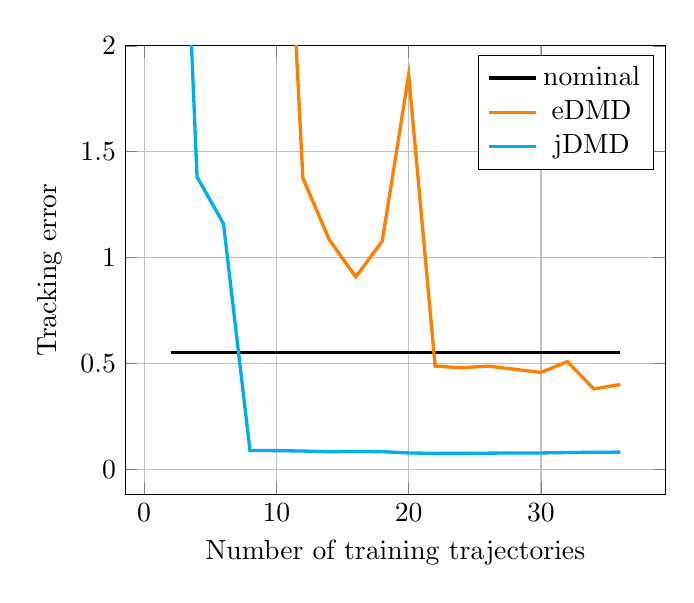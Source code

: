 % Recommended preamble:
\begin{tikzpicture}
\begin{axis}[xmajorgrids, ymajorgrids, xlabel={Number of training trajectories}, ylabel={Tracking error}, ymax={2.0}]
    \addplot+[no marks, very thick, color={black}]
        coordinates {
            (2,0.553)
            (4,0.553)
            (6,0.553)
            (8,0.553)
            (10,0.553)
            (12,0.553)
            (14,0.553)
            (16,0.553)
            (18,0.553)
            (20,0.553)
            (22,0.553)
            (24,0.553)
            (26,0.553)
            (28,0.553)
            (30,0.553)
            (32,0.553)
            (34,0.553)
            (36,0.553)
        }
        ;
    \addplot+[no marks, very thick, color={orange}]
        coordinates {
            (2,16.997)
            (4,84.534)
            (6,4.172)
            (8,3.1)
            (10,3.831)
            (12,1.376)
            (14,1.084)
            (16,0.909)
            (18,1.078)
            (20,1.863)
            (22,0.488)
            (24,0.48)
            (26,0.488)
            (28,0.473)
            (30,0.458)
            (32,0.509)
            (34,0.38)
            (36,0.401)
        }
        ;
    \addplot+[no marks, very thick, color={cyan}]
        coordinates {
            (2,4.334)
            (4,1.381)
            (6,1.16)
            (8,0.09)
            (10,0.089)
            (12,0.087)
            (14,0.084)
            (16,0.085)
            (18,0.084)
            (20,0.078)
            (22,0.076)
            (24,0.076)
            (26,0.077)
            (28,0.078)
            (30,0.078)
            (32,0.08)
            (34,0.081)
            (36,0.082)
        }
        ;
    \legend{{nominal},{eDMD},{jDMD}}
\end{axis}
\end{tikzpicture}

